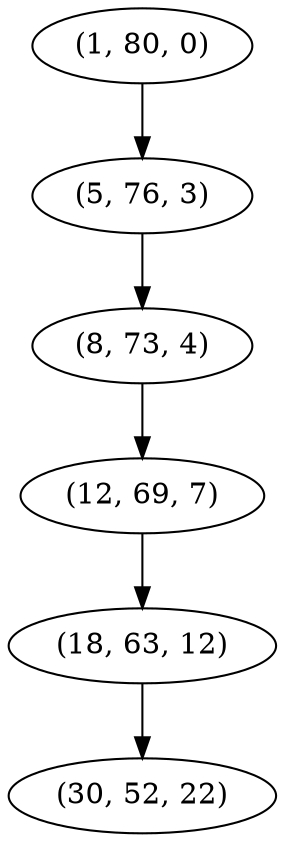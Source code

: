 digraph tree {
    "(1, 80, 0)";
    "(5, 76, 3)";
    "(8, 73, 4)";
    "(12, 69, 7)";
    "(18, 63, 12)";
    "(30, 52, 22)";
    "(1, 80, 0)" -> "(5, 76, 3)";
    "(5, 76, 3)" -> "(8, 73, 4)";
    "(8, 73, 4)" -> "(12, 69, 7)";
    "(12, 69, 7)" -> "(18, 63, 12)";
    "(18, 63, 12)" -> "(30, 52, 22)";
}
